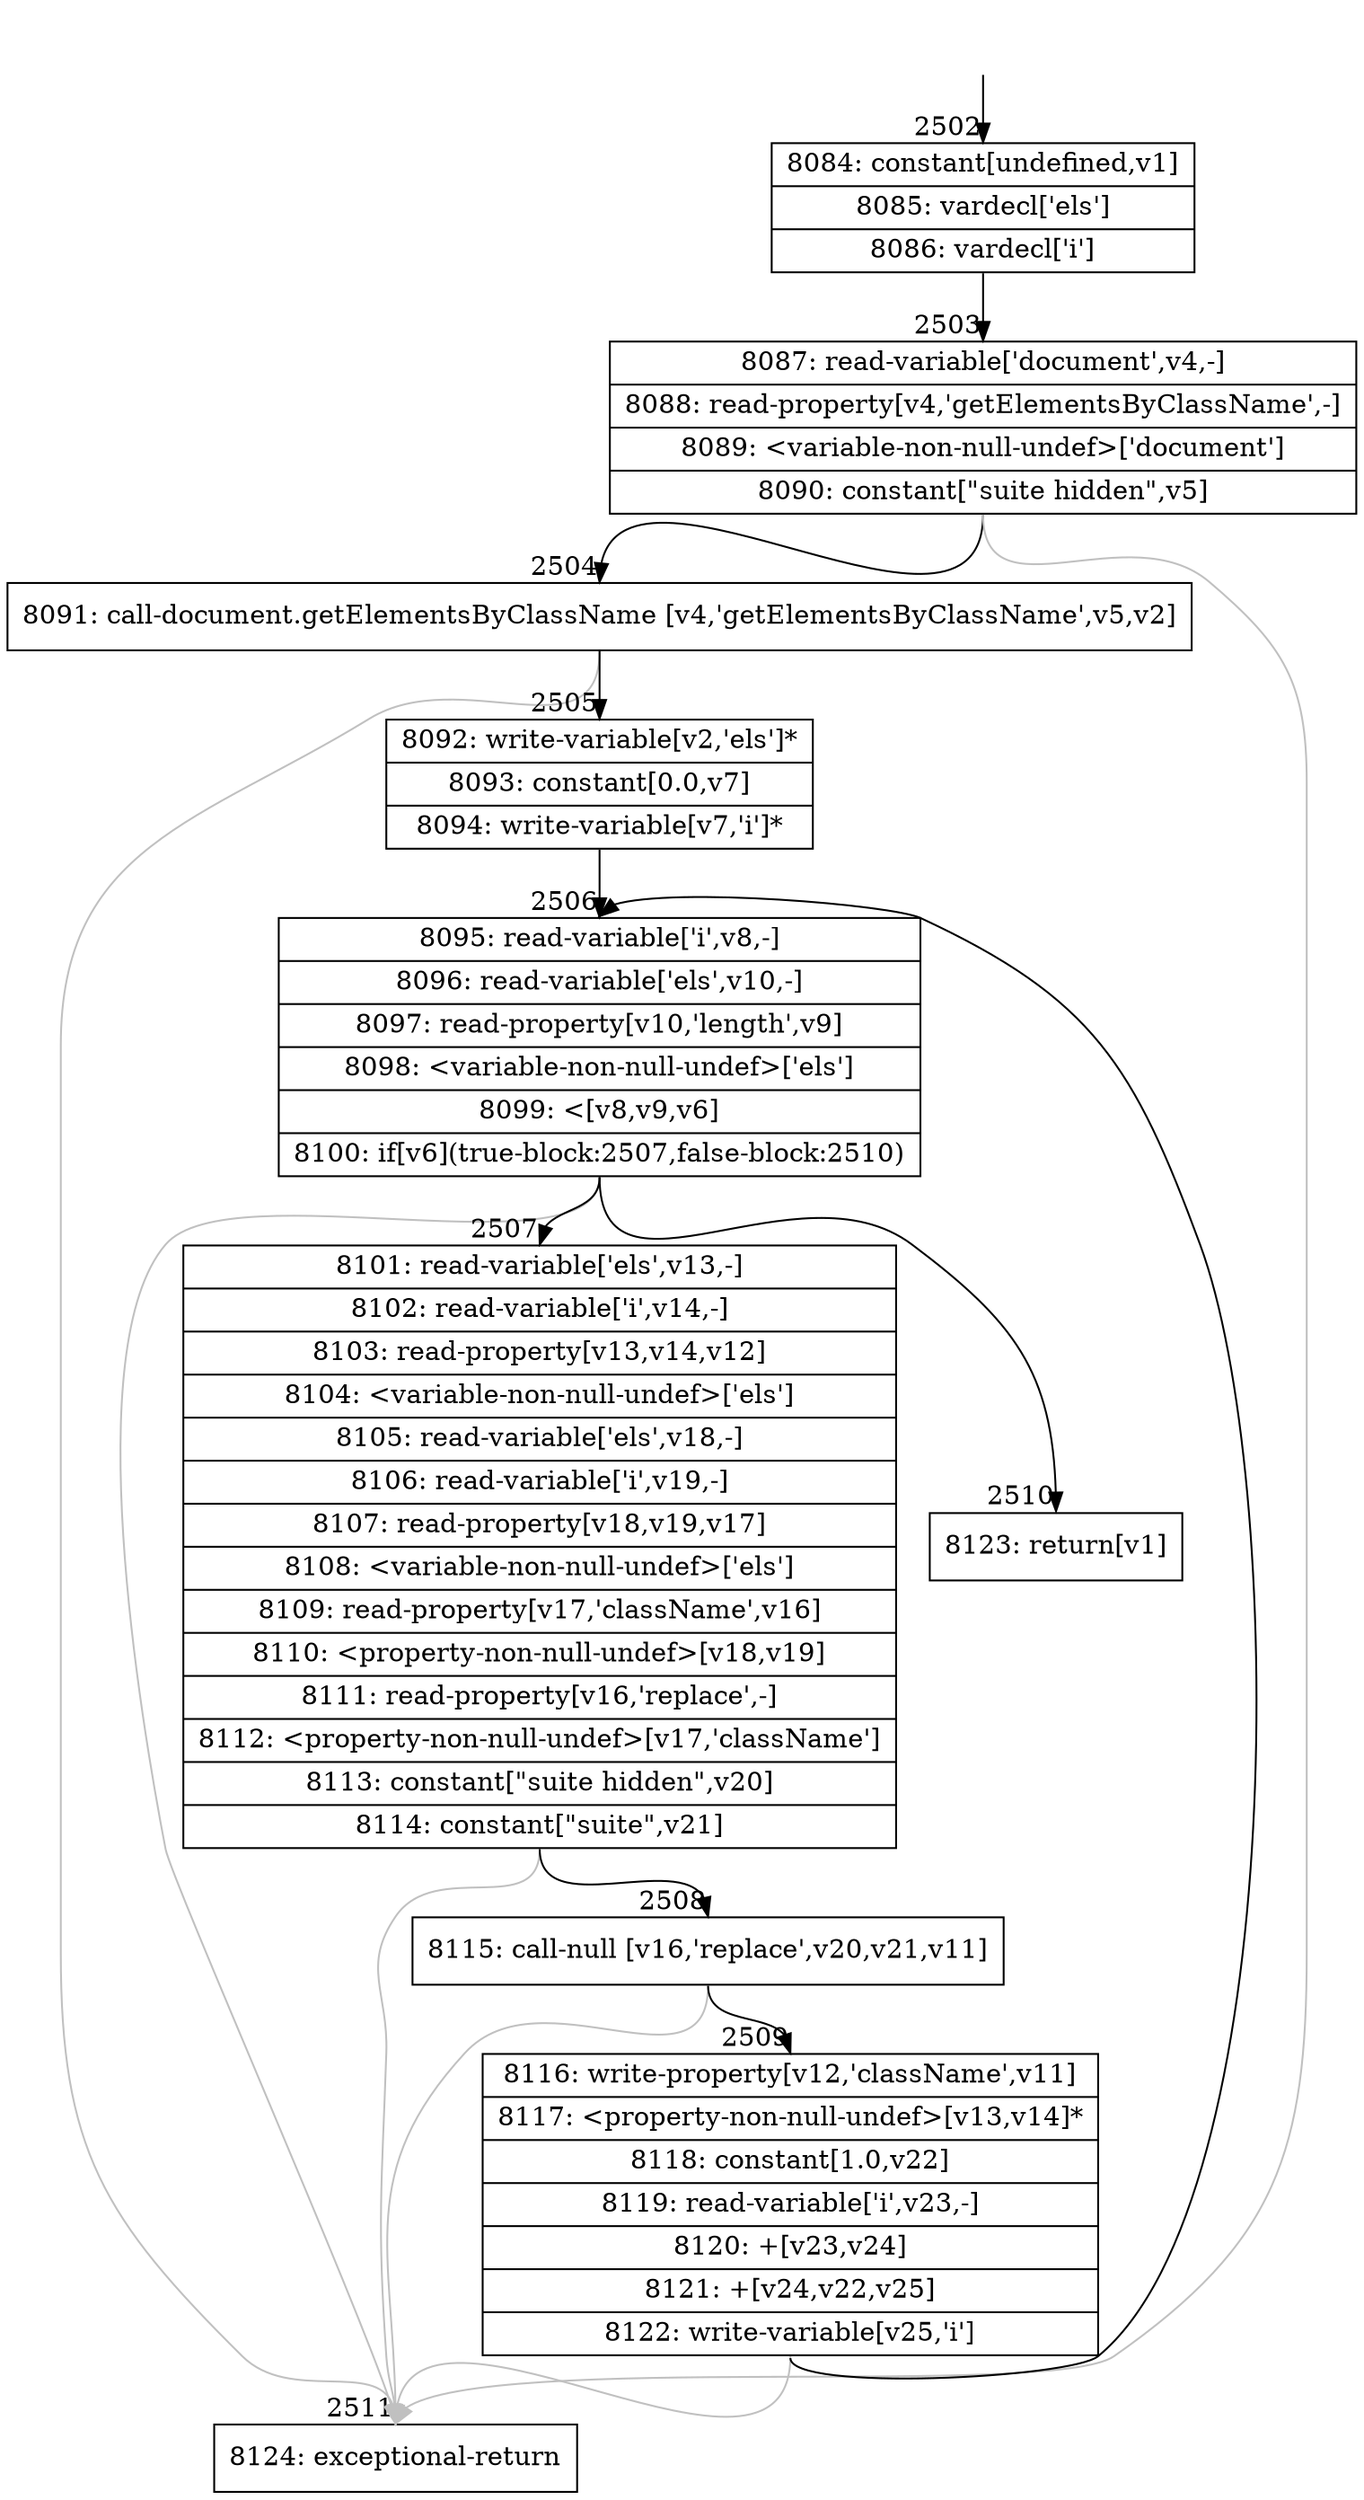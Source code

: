 digraph {
rankdir="TD"
BB_entry216[shape=none,label=""];
BB_entry216 -> BB2502 [tailport=s, headport=n, headlabel="    2502"]
BB2502 [shape=record label="{8084: constant[undefined,v1]|8085: vardecl['els']|8086: vardecl['i']}" ] 
BB2502 -> BB2503 [tailport=s, headport=n, headlabel="      2503"]
BB2503 [shape=record label="{8087: read-variable['document',v4,-]|8088: read-property[v4,'getElementsByClassName',-]|8089: \<variable-non-null-undef\>['document']|8090: constant[\"suite hidden\",v5]}" ] 
BB2503 -> BB2504 [tailport=s, headport=n, headlabel="      2504"]
BB2503 -> BB2511 [tailport=s, headport=n, color=gray, headlabel="      2511"]
BB2504 [shape=record label="{8091: call-document.getElementsByClassName [v4,'getElementsByClassName',v5,v2]}" ] 
BB2504 -> BB2505 [tailport=s, headport=n, headlabel="      2505"]
BB2504 -> BB2511 [tailport=s, headport=n, color=gray]
BB2505 [shape=record label="{8092: write-variable[v2,'els']*|8093: constant[0.0,v7]|8094: write-variable[v7,'i']*}" ] 
BB2505 -> BB2506 [tailport=s, headport=n, headlabel="      2506"]
BB2506 [shape=record label="{8095: read-variable['i',v8,-]|8096: read-variable['els',v10,-]|8097: read-property[v10,'length',v9]|8098: \<variable-non-null-undef\>['els']|8099: \<[v8,v9,v6]|8100: if[v6](true-block:2507,false-block:2510)}" ] 
BB2506 -> BB2507 [tailport=s, headport=n, headlabel="      2507"]
BB2506 -> BB2510 [tailport=s, headport=n, headlabel="      2510"]
BB2506 -> BB2511 [tailport=s, headport=n, color=gray]
BB2507 [shape=record label="{8101: read-variable['els',v13,-]|8102: read-variable['i',v14,-]|8103: read-property[v13,v14,v12]|8104: \<variable-non-null-undef\>['els']|8105: read-variable['els',v18,-]|8106: read-variable['i',v19,-]|8107: read-property[v18,v19,v17]|8108: \<variable-non-null-undef\>['els']|8109: read-property[v17,'className',v16]|8110: \<property-non-null-undef\>[v18,v19]|8111: read-property[v16,'replace',-]|8112: \<property-non-null-undef\>[v17,'className']|8113: constant[\"suite hidden\",v20]|8114: constant[\"suite\",v21]}" ] 
BB2507 -> BB2508 [tailport=s, headport=n, headlabel="      2508"]
BB2507 -> BB2511 [tailport=s, headport=n, color=gray]
BB2508 [shape=record label="{8115: call-null [v16,'replace',v20,v21,v11]}" ] 
BB2508 -> BB2509 [tailport=s, headport=n, headlabel="      2509"]
BB2508 -> BB2511 [tailport=s, headport=n, color=gray]
BB2509 [shape=record label="{8116: write-property[v12,'className',v11]|8117: \<property-non-null-undef\>[v13,v14]*|8118: constant[1.0,v22]|8119: read-variable['i',v23,-]|8120: +[v23,v24]|8121: +[v24,v22,v25]|8122: write-variable[v25,'i']}" ] 
BB2509 -> BB2506 [tailport=s, headport=n]
BB2509 -> BB2511 [tailport=s, headport=n, color=gray]
BB2510 [shape=record label="{8123: return[v1]}" ] 
BB2511 [shape=record label="{8124: exceptional-return}" ] 
//#$~ 2907
}
